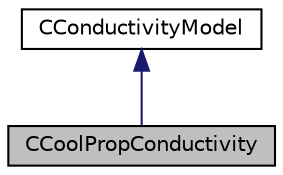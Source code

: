 digraph "CCoolPropConductivity"
{
 // LATEX_PDF_SIZE
  edge [fontname="Helvetica",fontsize="10",labelfontname="Helvetica",labelfontsize="10"];
  node [fontname="Helvetica",fontsize="10",shape=record];
  Node1 [label="CCoolPropConductivity",height=0.2,width=0.4,color="black", fillcolor="grey75", style="filled", fontcolor="black",tooltip="Defines conductivity model from CoolProp."];
  Node2 -> Node1 [dir="back",color="midnightblue",fontsize="10",style="solid",fontname="Helvetica"];
  Node2 [label="CConductivityModel",height=0.2,width=0.4,color="black", fillcolor="white", style="filled",URL="$classCConductivityModel.html",tooltip="Interface class for defining the thermal conductivity model."];
}
